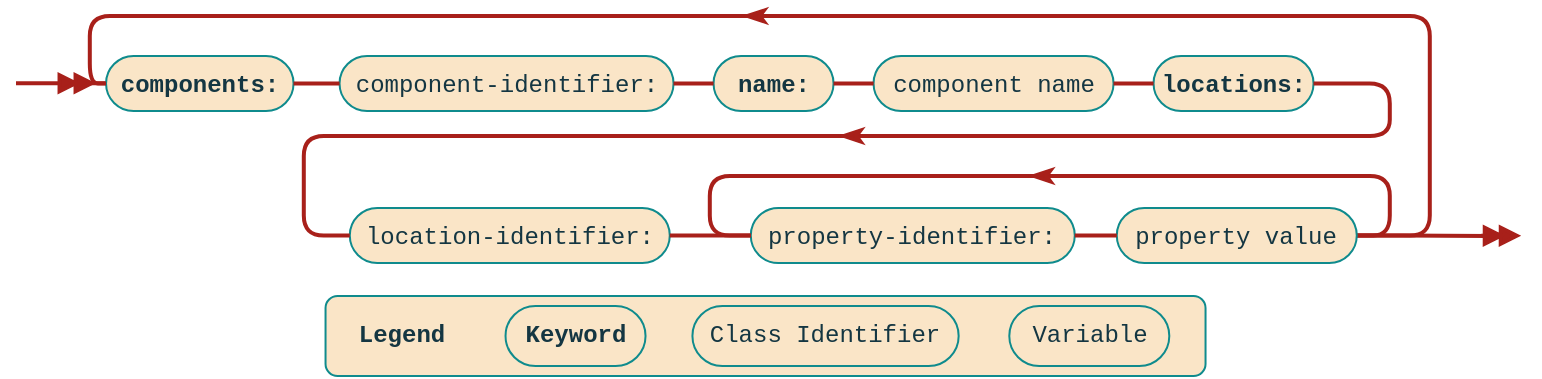 <mxfile version="21.6.1" type="device">
  <diagram name="Page-1" id="lv2RBA-2qfxnkMvO_x3A">
    <mxGraphModel dx="584" dy="907" grid="1" gridSize="10" guides="1" tooltips="1" connect="1" arrows="1" fold="1" page="1" pageScale="1" pageWidth="850" pageHeight="1100" math="0" shadow="0">
      <root>
        <mxCell id="0" />
        <mxCell id="1" parent="0" />
        <mxCell id="ktS4fgTS__p5lkDyJATT-34" value="" style="group;labelBackgroundColor=none;fontColor=#143642;" parent="1" vertex="1" connectable="0">
          <mxGeometry x="1054.77" y="300" width="440" height="40" as="geometry" />
        </mxCell>
        <mxCell id="ktS4fgTS__p5lkDyJATT-35" value="&lt;b&gt;&amp;nbsp; Legend&lt;/b&gt;" style="text;html=1;align=left;verticalAlign=middle;whiteSpace=wrap;rounded=1;fontFamily=Courier New;perimeterSpacing=6;shadow=0;fillColor=#FAE5C7;fontColor=#143642;strokeColor=#0F8B8D;labelBackgroundColor=none;" parent="ktS4fgTS__p5lkDyJATT-34" vertex="1">
          <mxGeometry width="440" height="40" as="geometry" />
        </mxCell>
        <mxCell id="ktS4fgTS__p5lkDyJATT-36" value="Keyword" style="rounded=1;whiteSpace=wrap;html=1;fillColor=#FAE5C7;strokeColor=#0F8B8D;arcSize=50;fontStyle=1;fontFamily=Courier New;perimeterSpacing=6;shadow=0;labelBackgroundColor=none;fontColor=#143642;" parent="ktS4fgTS__p5lkDyJATT-34" vertex="1">
          <mxGeometry x="90" y="5" width="70" height="30" as="geometry" />
        </mxCell>
        <mxCell id="ktS4fgTS__p5lkDyJATT-37" value="&lt;span style=&quot;font-weight: 400;&quot;&gt;Class Identifier&lt;/span&gt;" style="rounded=1;whiteSpace=wrap;html=1;fillColor=#FAE5C7;strokeColor=#0F8B8D;arcSize=50;fontStyle=1;fontFamily=Courier New;perimeterSpacing=6;shadow=0;labelBackgroundColor=none;fontColor=#143642;" parent="ktS4fgTS__p5lkDyJATT-34" vertex="1">
          <mxGeometry x="183.44" y="5" width="133.12" height="30" as="geometry" />
        </mxCell>
        <mxCell id="ktS4fgTS__p5lkDyJATT-38" value="&lt;span style=&quot;font-weight: normal;&quot;&gt;Variable&lt;/span&gt;" style="rounded=1;whiteSpace=wrap;html=1;fillColor=#FAE5C7;strokeColor=#0F8B8D;arcSize=50;fontStyle=1;fontFamily=Courier New;perimeterSpacing=6;shadow=0;labelBackgroundColor=none;fontColor=#143642;" parent="ktS4fgTS__p5lkDyJATT-34" vertex="1">
          <mxGeometry x="341.88" y="5" width="80" height="30" as="geometry" />
        </mxCell>
        <mxCell id="ktS4fgTS__p5lkDyJATT-39" value="" style="endArrow=doubleBlock;html=1;rounded=1;labelBackgroundColor=none;strokeColor=#A8201A;strokeWidth=2;fontFamily=Helvetica;fontSize=12;fontColor=default;shape=connector;endFill=1;" parent="1" edge="1">
          <mxGeometry width="50" height="50" relative="1" as="geometry">
            <mxPoint x="930" y="193.57" as="sourcePoint" />
            <mxPoint x="970" y="193.57" as="targetPoint" />
          </mxGeometry>
        </mxCell>
        <mxCell id="ktS4fgTS__p5lkDyJATT-40" value="&lt;p&gt;&lt;font face=&quot;Courier New&quot;&gt;components:&lt;/font&gt;&lt;/p&gt;" style="rounded=1;whiteSpace=wrap;html=1;arcSize=50;fontStyle=1;fillColor=#FAE5C7;strokeColor=#0F8B8D;labelBackgroundColor=none;fontColor=#143642;" parent="1" vertex="1">
          <mxGeometry x="945.02" y="180" width="93.75" height="27.5" as="geometry" />
        </mxCell>
        <mxCell id="ktS4fgTS__p5lkDyJATT-41" value="&lt;p&gt;&lt;font face=&quot;Courier New&quot;&gt;&lt;span style=&quot;font-weight: normal;&quot;&gt;component-identifier:&lt;/span&gt;&lt;/font&gt;&lt;/p&gt;" style="rounded=1;whiteSpace=wrap;html=1;arcSize=50;fillColor=#FAE5C7;strokeColor=#0F8B8D;fontStyle=1;labelBackgroundColor=none;fontColor=#143642;" parent="1" vertex="1">
          <mxGeometry x="1061.77" y="180" width="167" height="27.5" as="geometry" />
        </mxCell>
        <mxCell id="ktS4fgTS__p5lkDyJATT-42" style="edgeStyle=orthogonalEdgeStyle;shape=connector;rounded=1;orthogonalLoop=1;jettySize=auto;html=1;exitX=1;exitY=0.5;exitDx=0;exitDy=0;labelBackgroundColor=none;strokeColor=#A8201A;strokeWidth=2;fontFamily=Helvetica;fontSize=12;fontColor=default;endArrow=none;endFill=0;" parent="1" source="ktS4fgTS__p5lkDyJATT-40" target="ktS4fgTS__p5lkDyJATT-41" edge="1">
          <mxGeometry relative="1" as="geometry" />
        </mxCell>
        <mxCell id="ktS4fgTS__p5lkDyJATT-43" value="&lt;p&gt;&lt;font face=&quot;Courier New&quot;&gt;name:&lt;/font&gt;&lt;/p&gt;" style="rounded=1;whiteSpace=wrap;html=1;arcSize=50;fillColor=#FAE5C7;strokeColor=#0F8B8D;fontStyle=1;labelBackgroundColor=none;fontColor=#143642;" parent="1" vertex="1">
          <mxGeometry x="1248.77" y="180" width="60" height="27.5" as="geometry" />
        </mxCell>
        <mxCell id="ktS4fgTS__p5lkDyJATT-44" style="edgeStyle=orthogonalEdgeStyle;shape=connector;rounded=1;orthogonalLoop=1;jettySize=auto;html=1;exitX=1;exitY=0.5;exitDx=0;exitDy=0;entryX=0;entryY=0.5;entryDx=0;entryDy=0;labelBackgroundColor=none;strokeColor=#A8201A;strokeWidth=2;fontFamily=Helvetica;fontSize=12;fontColor=default;endArrow=none;endFill=0;" parent="1" source="ktS4fgTS__p5lkDyJATT-41" target="ktS4fgTS__p5lkDyJATT-43" edge="1">
          <mxGeometry relative="1" as="geometry" />
        </mxCell>
        <mxCell id="ktS4fgTS__p5lkDyJATT-45" value="&lt;p&gt;&lt;font face=&quot;Courier New&quot;&gt;&lt;span style=&quot;font-weight: normal;&quot;&gt;component name&lt;/span&gt;&lt;/font&gt;&lt;/p&gt;" style="rounded=1;whiteSpace=wrap;html=1;arcSize=50;fillColor=#FAE5C7;strokeColor=#0F8B8D;fontStyle=1;labelBackgroundColor=none;fontColor=#143642;" parent="1" vertex="1">
          <mxGeometry x="1328.77" y="180" width="120" height="27.5" as="geometry" />
        </mxCell>
        <mxCell id="ktS4fgTS__p5lkDyJATT-46" style="edgeStyle=orthogonalEdgeStyle;shape=connector;rounded=1;orthogonalLoop=1;jettySize=auto;html=1;exitX=1;exitY=0.5;exitDx=0;exitDy=0;labelBackgroundColor=none;strokeColor=#A8201A;strokeWidth=2;fontFamily=Helvetica;fontSize=12;fontColor=default;endArrow=none;endFill=0;" parent="1" source="ktS4fgTS__p5lkDyJATT-43" target="ktS4fgTS__p5lkDyJATT-45" edge="1">
          <mxGeometry relative="1" as="geometry" />
        </mxCell>
        <mxCell id="ktS4fgTS__p5lkDyJATT-47" value="&lt;p&gt;&lt;font face=&quot;Courier New&quot;&gt;locations:&lt;/font&gt;&lt;/p&gt;" style="rounded=1;whiteSpace=wrap;html=1;arcSize=50;fillColor=#FAE5C7;strokeColor=#0F8B8D;fontStyle=1;labelBackgroundColor=none;fontColor=#143642;" parent="1" vertex="1">
          <mxGeometry x="1468.77" y="180" width="80" height="27.5" as="geometry" />
        </mxCell>
        <mxCell id="ktS4fgTS__p5lkDyJATT-48" style="edgeStyle=orthogonalEdgeStyle;shape=connector;rounded=1;orthogonalLoop=1;jettySize=auto;html=1;exitX=1;exitY=0.5;exitDx=0;exitDy=0;entryX=0;entryY=0.5;entryDx=0;entryDy=0;labelBackgroundColor=none;strokeColor=#A8201A;strokeWidth=2;fontFamily=Helvetica;fontSize=12;fontColor=default;endArrow=none;endFill=0;" parent="1" source="ktS4fgTS__p5lkDyJATT-45" target="ktS4fgTS__p5lkDyJATT-47" edge="1">
          <mxGeometry relative="1" as="geometry" />
        </mxCell>
        <mxCell id="ktS4fgTS__p5lkDyJATT-49" value="&lt;p&gt;&lt;font face=&quot;Courier New&quot;&gt;&lt;span style=&quot;font-weight: normal;&quot;&gt;location-identifier:&lt;/span&gt;&lt;/font&gt;&lt;/p&gt;" style="rounded=1;whiteSpace=wrap;html=1;arcSize=50;fillColor=#FAE5C7;strokeColor=#0F8B8D;fontStyle=1;labelBackgroundColor=none;fontColor=#143642;" parent="1" vertex="1">
          <mxGeometry x="1066.89" y="256" width="160" height="27.5" as="geometry" />
        </mxCell>
        <mxCell id="ktS4fgTS__p5lkDyJATT-50" style="edgeStyle=orthogonalEdgeStyle;shape=connector;rounded=1;orthogonalLoop=1;jettySize=auto;html=1;exitX=1;exitY=0.5;exitDx=0;exitDy=0;entryX=0;entryY=0.5;entryDx=0;entryDy=0;labelBackgroundColor=none;strokeColor=#A8201A;strokeWidth=2;fontFamily=Helvetica;fontSize=12;fontColor=default;endArrow=none;endFill=0;" parent="1" source="ktS4fgTS__p5lkDyJATT-47" target="ktS4fgTS__p5lkDyJATT-49" edge="1">
          <mxGeometry relative="1" as="geometry">
            <Array as="points">
              <mxPoint x="1586.89" y="194" />
              <mxPoint x="1586.89" y="220" />
              <mxPoint x="1043.89" y="220" />
              <mxPoint x="1043.89" y="270" />
            </Array>
          </mxGeometry>
        </mxCell>
        <mxCell id="ktS4fgTS__p5lkDyJATT-51" value="&lt;p&gt;&lt;font face=&quot;Courier New&quot;&gt;&lt;span style=&quot;font-weight: normal;&quot;&gt;property-identifier:&lt;/span&gt;&lt;/font&gt;&lt;/p&gt;" style="rounded=1;whiteSpace=wrap;html=1;arcSize=50;fillColor=#FAE5C7;strokeColor=#0F8B8D;fontStyle=1;labelBackgroundColor=none;fontColor=#143642;" parent="1" vertex="1">
          <mxGeometry x="1267.39" y="256" width="162" height="27.5" as="geometry" />
        </mxCell>
        <mxCell id="ktS4fgTS__p5lkDyJATT-52" style="edgeStyle=orthogonalEdgeStyle;shape=connector;rounded=1;orthogonalLoop=1;jettySize=auto;html=1;exitX=1;exitY=0.5;exitDx=0;exitDy=0;entryX=0;entryY=0.5;entryDx=0;entryDy=0;labelBackgroundColor=none;strokeColor=#A8201A;strokeWidth=2;fontFamily=Helvetica;fontSize=12;fontColor=default;endArrow=none;endFill=0;" parent="1" source="ktS4fgTS__p5lkDyJATT-49" target="ktS4fgTS__p5lkDyJATT-51" edge="1">
          <mxGeometry relative="1" as="geometry" />
        </mxCell>
        <mxCell id="ktS4fgTS__p5lkDyJATT-53" style="edgeStyle=orthogonalEdgeStyle;shape=connector;rounded=1;orthogonalLoop=1;jettySize=auto;html=1;exitX=1;exitY=0.5;exitDx=0;exitDy=0;entryX=0;entryY=0.5;entryDx=0;entryDy=0;labelBackgroundColor=none;strokeColor=#A8201A;strokeWidth=2;fontFamily=Helvetica;fontSize=12;fontColor=default;endArrow=none;endFill=0;" parent="1" source="ktS4fgTS__p5lkDyJATT-60" target="ktS4fgTS__p5lkDyJATT-51" edge="1">
          <mxGeometry relative="1" as="geometry">
            <Array as="points">
              <mxPoint x="1586.89" y="270" />
              <mxPoint x="1586.89" y="240" />
              <mxPoint x="1246.89" y="240" />
              <mxPoint x="1246.89" y="270" />
            </Array>
          </mxGeometry>
        </mxCell>
        <mxCell id="ktS4fgTS__p5lkDyJATT-54" style="edgeStyle=orthogonalEdgeStyle;shape=connector;rounded=1;orthogonalLoop=1;jettySize=auto;html=1;exitX=1;exitY=0.5;exitDx=0;exitDy=0;entryX=0;entryY=0.5;entryDx=0;entryDy=0;labelBackgroundColor=none;strokeColor=#A8201A;strokeWidth=2;fontFamily=Helvetica;fontSize=12;fontColor=default;endArrow=none;endFill=0;" parent="1" source="ktS4fgTS__p5lkDyJATT-60" target="ktS4fgTS__p5lkDyJATT-40" edge="1">
          <mxGeometry relative="1" as="geometry">
            <Array as="points">
              <mxPoint x="1606.89" y="270" />
              <mxPoint x="1606.89" y="160" />
              <mxPoint x="936.89" y="160" />
              <mxPoint x="936.89" y="194" />
            </Array>
          </mxGeometry>
        </mxCell>
        <mxCell id="ktS4fgTS__p5lkDyJATT-59" style="edgeStyle=orthogonalEdgeStyle;shape=connector;rounded=1;orthogonalLoop=1;jettySize=auto;html=1;exitX=1;exitY=0.5;exitDx=0;exitDy=0;labelBackgroundColor=none;strokeColor=#A8201A;strokeWidth=2;fontFamily=Helvetica;fontSize=12;fontColor=default;endArrow=none;endFill=0;" parent="1" source="ktS4fgTS__p5lkDyJATT-60" edge="1">
          <mxGeometry relative="1" as="geometry">
            <mxPoint x="1636.89" y="270" as="targetPoint" />
          </mxGeometry>
        </mxCell>
        <mxCell id="ktS4fgTS__p5lkDyJATT-60" value="&lt;p&gt;&lt;font face=&quot;Courier New&quot;&gt;&lt;span style=&quot;font-weight: 400;&quot;&gt;property value&lt;/span&gt;&lt;/font&gt;&lt;/p&gt;" style="rounded=1;whiteSpace=wrap;html=1;arcSize=50;fillColor=#FAE5C7;strokeColor=#0F8B8D;fontStyle=1;labelBackgroundColor=none;fontColor=#143642;" parent="1" vertex="1">
          <mxGeometry x="1450.39" y="256" width="120" height="27.5" as="geometry" />
        </mxCell>
        <mxCell id="ktS4fgTS__p5lkDyJATT-61" style="edgeStyle=orthogonalEdgeStyle;shape=connector;rounded=1;orthogonalLoop=1;jettySize=auto;html=1;exitX=1;exitY=0.5;exitDx=0;exitDy=0;entryX=0;entryY=0.5;entryDx=0;entryDy=0;labelBackgroundColor=none;strokeColor=#A8201A;strokeWidth=2;fontFamily=Helvetica;fontSize=12;fontColor=default;endArrow=none;endFill=0;" parent="1" source="ktS4fgTS__p5lkDyJATT-51" target="ktS4fgTS__p5lkDyJATT-60" edge="1">
          <mxGeometry relative="1" as="geometry" />
        </mxCell>
        <mxCell id="ktS4fgTS__p5lkDyJATT-62" value="" style="endArrow=none;html=1;rounded=1;labelBackgroundColor=none;strokeColor=#A8201A;strokeWidth=2;fontFamily=Helvetica;fontSize=12;fontColor=default;shape=connector;startArrow=classicThin;startFill=1;" parent="1" edge="1">
          <mxGeometry width="50" height="50" relative="1" as="geometry">
            <mxPoint x="1263.64" y="160" as="sourcePoint" />
            <mxPoint x="1290.64" y="160" as="targetPoint" />
            <Array as="points">
              <mxPoint x="1293.64" y="160" />
            </Array>
          </mxGeometry>
        </mxCell>
        <mxCell id="ktS4fgTS__p5lkDyJATT-63" value="" style="endArrow=none;html=1;rounded=1;labelBackgroundColor=none;strokeColor=#A8201A;strokeWidth=2;fontFamily=Helvetica;fontSize=12;fontColor=default;shape=connector;startArrow=classicThin;startFill=1;" parent="1" edge="1">
          <mxGeometry width="50" height="50" relative="1" as="geometry">
            <mxPoint x="1311.89" y="220" as="sourcePoint" />
            <mxPoint x="1338.89" y="220" as="targetPoint" />
            <Array as="points">
              <mxPoint x="1341.89" y="220" />
            </Array>
          </mxGeometry>
        </mxCell>
        <mxCell id="ktS4fgTS__p5lkDyJATT-64" value="" style="endArrow=none;html=1;rounded=1;labelBackgroundColor=none;strokeColor=#A8201A;strokeWidth=2;fontFamily=Helvetica;fontSize=12;fontColor=default;shape=connector;startArrow=classicThin;startFill=1;" parent="1" edge="1">
          <mxGeometry width="50" height="50" relative="1" as="geometry">
            <mxPoint x="1406.89" y="240" as="sourcePoint" />
            <mxPoint x="1433.89" y="240" as="targetPoint" />
            <Array as="points">
              <mxPoint x="1436.89" y="240" />
            </Array>
          </mxGeometry>
        </mxCell>
        <mxCell id="ktS4fgTS__p5lkDyJATT-65" style="edgeStyle=orthogonalEdgeStyle;shape=connector;rounded=1;orthogonalLoop=1;jettySize=auto;html=1;labelBackgroundColor=none;strokeColor=#A8201A;strokeWidth=2;fontFamily=Helvetica;fontSize=12;fontColor=default;endArrow=doubleBlock;endFill=1;" parent="1" edge="1">
          <mxGeometry relative="1" as="geometry">
            <mxPoint x="1652.64" y="269.638" as="targetPoint" />
            <mxPoint x="1632.64" y="269.86" as="sourcePoint" />
          </mxGeometry>
        </mxCell>
        <mxCell id="ktS4fgTS__p5lkDyJATT-66" value="" style="endArrow=doubleBlock;html=1;rounded=1;labelBackgroundColor=none;strokeColor=#A8201A;strokeWidth=2;fontFamily=Helvetica;fontSize=12;fontColor=default;shape=connector;endFill=1;" parent="1" edge="1">
          <mxGeometry width="50" height="50" relative="1" as="geometry">
            <mxPoint x="900" y="193.57" as="sourcePoint" />
            <mxPoint x="940" y="193.57" as="targetPoint" />
          </mxGeometry>
        </mxCell>
      </root>
    </mxGraphModel>
  </diagram>
</mxfile>
